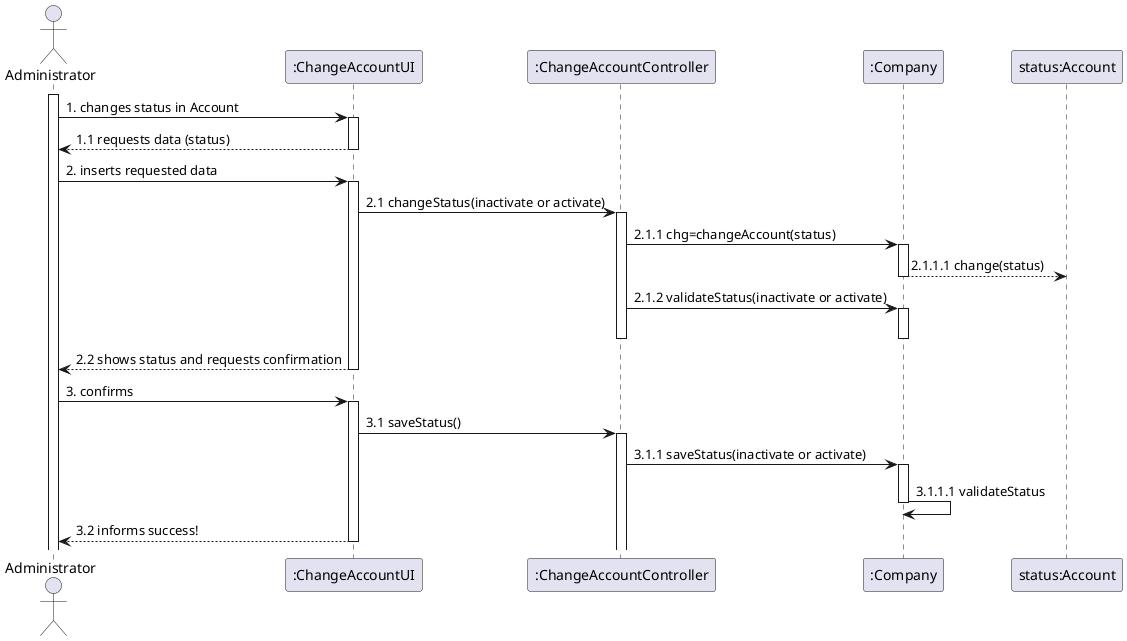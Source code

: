 
@startuml
'última versão
'https://plantuml.com/sequence-diagram


actor "Administrator"
participant ":ChangeAccountUI" as caUi
participant ":ChangeAccountController" as cac
participant ":Company" as company
participant "status:Account" as Account

activate Administrator
Administrator  -> caUi : 1. changes status in Account
activate caUi
caUi --> Administrator: 1.1 requests data (status)
deactivate caUi
Administrator -> caUi: 2. inserts requested data
activate caUi
caUi -> cac: 2.1 changeStatus(inactivate or activate)
activate cac
cac -> company: 2.1.1 chg=changeAccount(status)
activate company
company --> Account: 2.1.1.1 change(status)
deactivate company
cac -> company: 2.1.2 validateStatus(inactivate or activate)
activate company
deactivate cac
deactivate company
caUi --> Administrator: 2.2 shows status and requests confirmation
deactivate caUi
Administrator -> caUi: 3. confirms
activate caUi
caUi -> cac: 3.1 saveStatus()
activate cac
cac -> company: 3.1.1 saveStatus(inactivate or activate)
activate company
company -> company: 3.1.1.1 validateStatus
deactivate company
caUi --> Administrator: 3.2 informs success!
deactivate caUi

@enduml